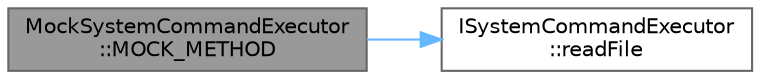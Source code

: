 digraph "MockSystemCommandExecutor::MOCK_METHOD"
{
 // LATEX_PDF_SIZE
  bgcolor="transparent";
  edge [fontname=Helvetica,fontsize=10,labelfontname=Helvetica,labelfontsize=10];
  node [fontname=Helvetica,fontsize=10,shape=box,height=0.2,width=0.4];
  rankdir="LR";
  Node1 [id="Node000001",label="MockSystemCommandExecutor\l::MOCK_METHOD",height=0.2,width=0.4,color="gray40", fillcolor="grey60", style="filled", fontcolor="black",tooltip="Mocked method to read a file."];
  Node1 -> Node2 [id="edge1_Node000001_Node000002",color="steelblue1",style="solid",tooltip=" "];
  Node2 [id="Node000002",label="ISystemCommandExecutor\l::readFile",height=0.2,width=0.4,color="grey40", fillcolor="white", style="filled",URL="$classISystemCommandExecutor.html#af6b0f40b84d6f2bd396daf93d158f91f",tooltip=" "];
}
